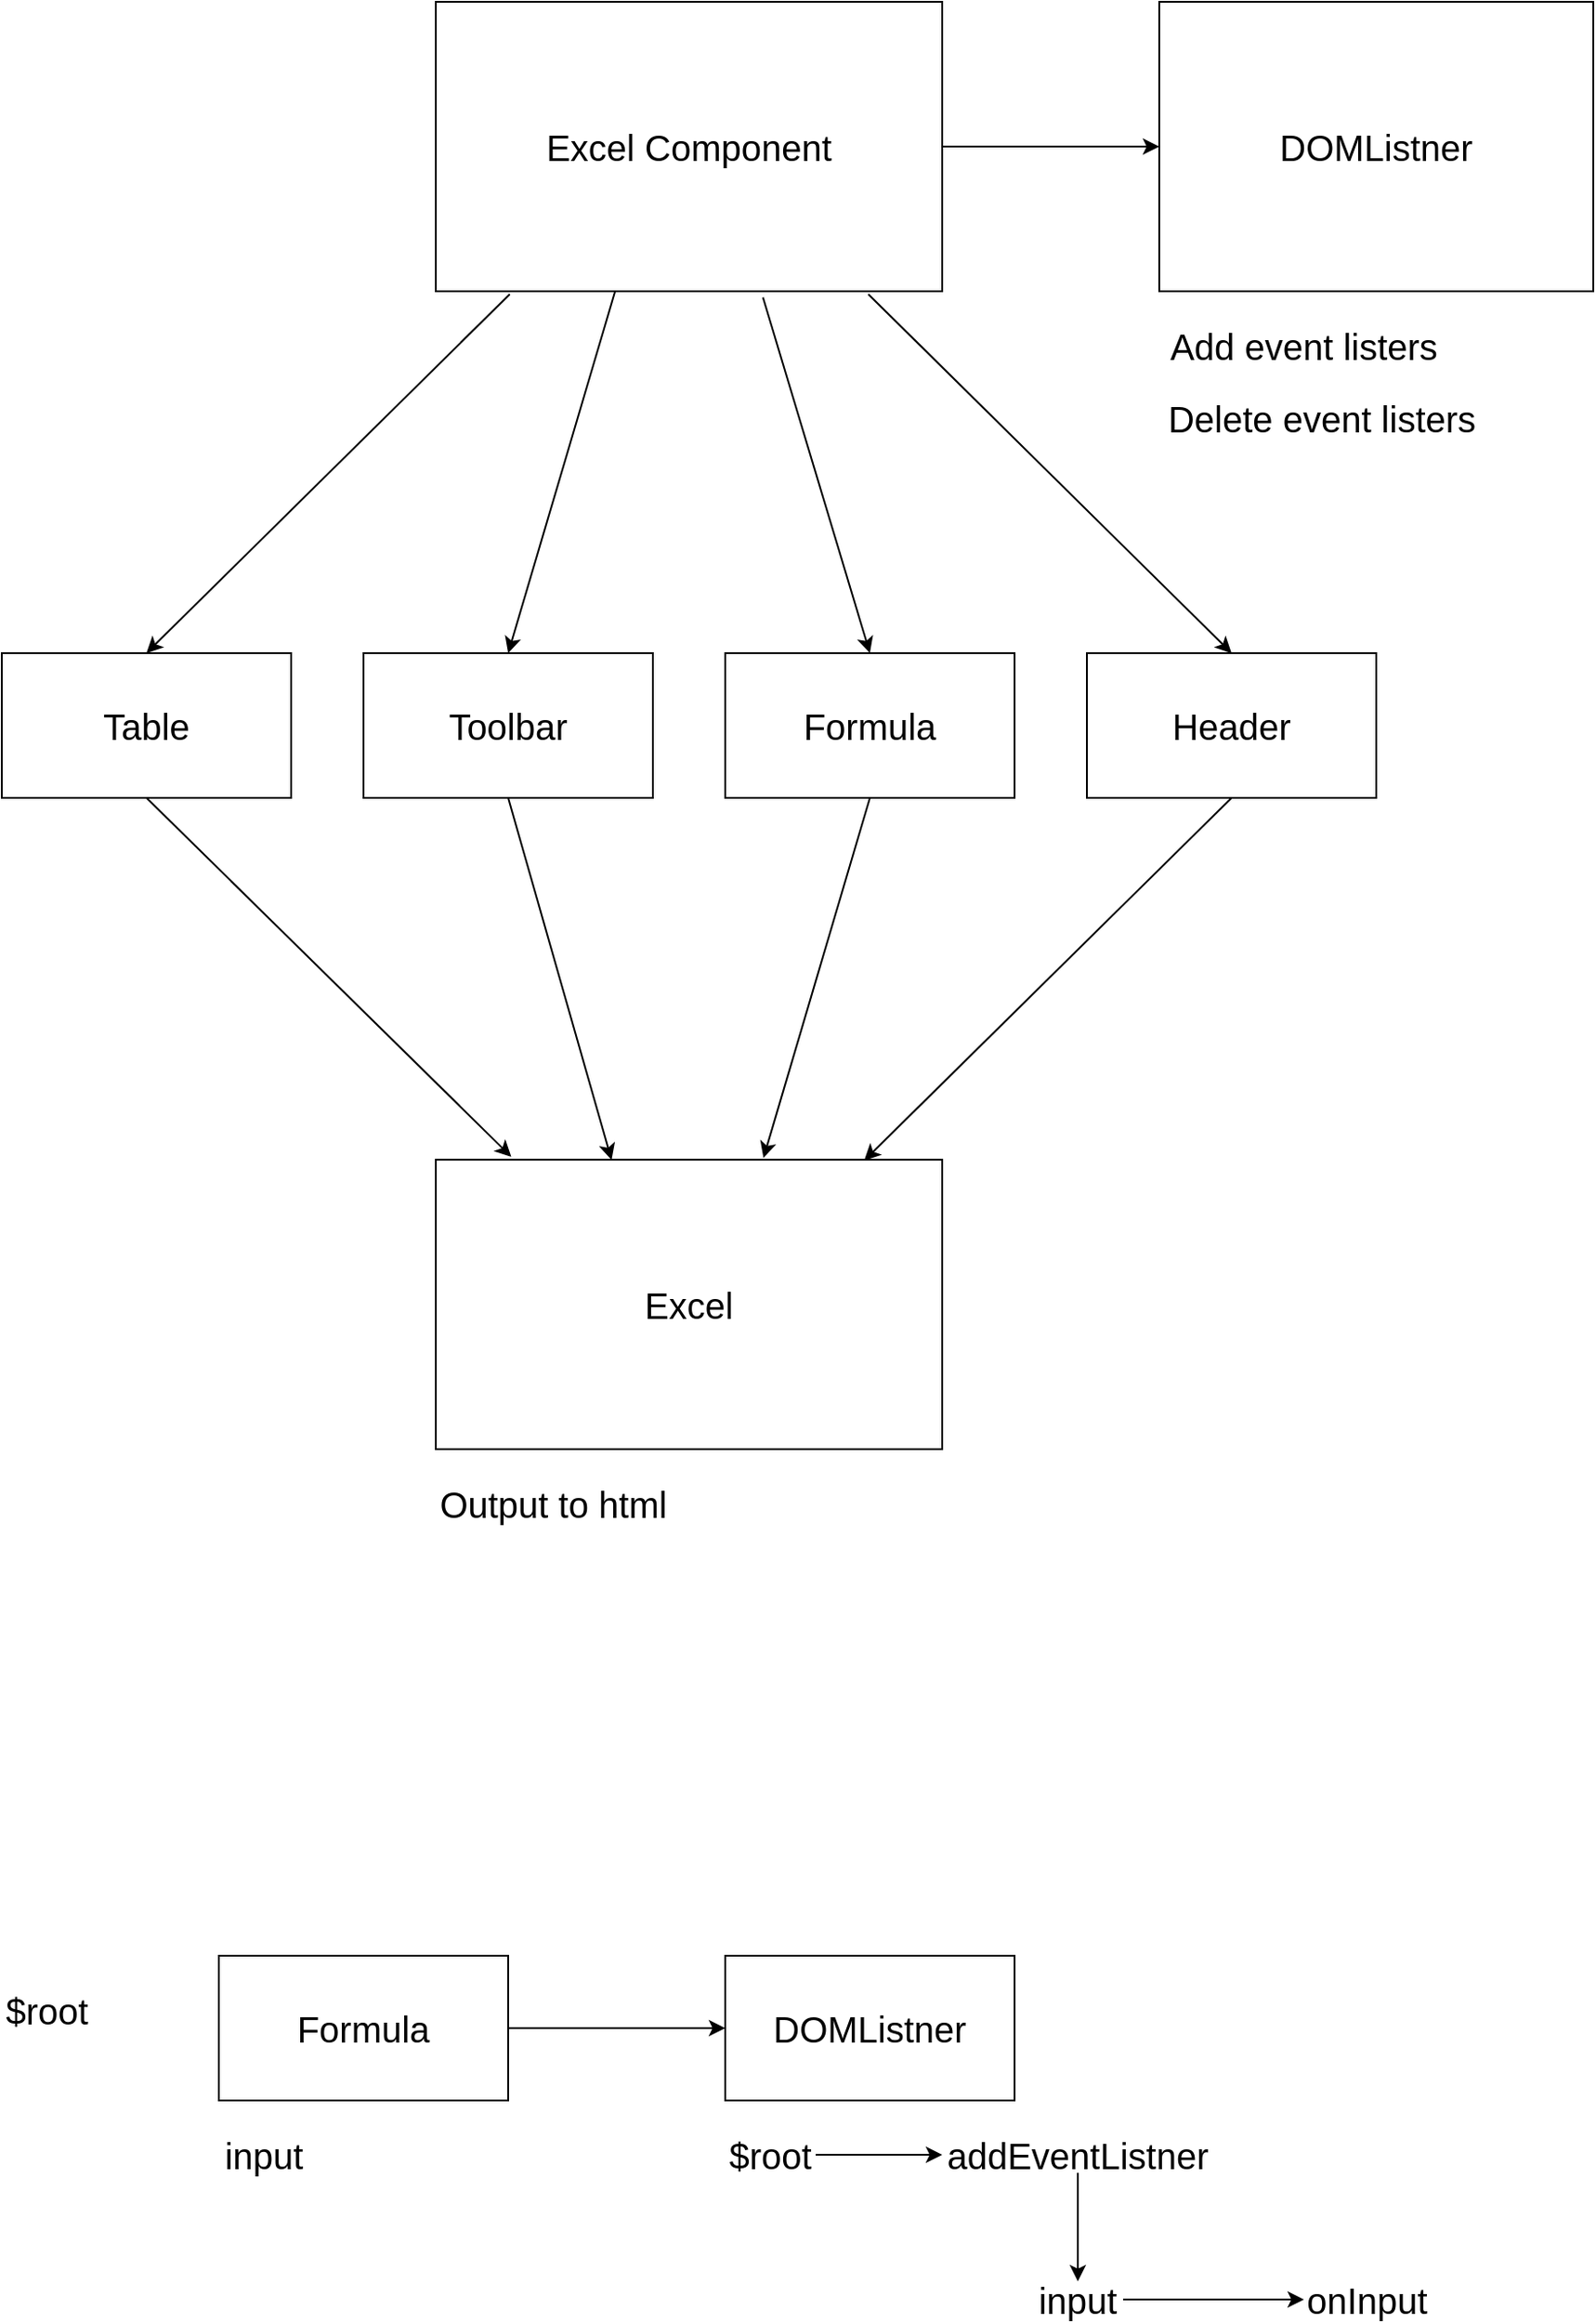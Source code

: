 <mxfile version="13.7.3" type="device"><diagram id="XtgQ4u1GXq4UKXGAlk9A" name="Page-1"><mxGraphModel dx="245" dy="487" grid="1" gridSize="10" guides="1" tooltips="1" connect="1" arrows="1" fold="1" page="1" pageScale="1" pageWidth="2339" pageHeight="3300" math="0" shadow="0"><root><mxCell id="0"/><mxCell id="1" parent="0"/><mxCell id="PpOUE2134Y5pFBVQ-RUj-1" value="Header" style="rounded=0;whiteSpace=wrap;html=1;fontSize=20;" parent="1" vertex="1"><mxGeometry x="640" y="440" width="160" height="80" as="geometry"/></mxCell><mxCell id="PpOUE2134Y5pFBVQ-RUj-2" value="Formula" style="rounded=0;whiteSpace=wrap;html=1;fontSize=20;" parent="1" vertex="1"><mxGeometry x="440" y="440" width="160" height="80" as="geometry"/></mxCell><mxCell id="PpOUE2134Y5pFBVQ-RUj-3" value="Toolbar" style="rounded=0;whiteSpace=wrap;html=1;strokeWidth=1;fontSize=20;" parent="1" vertex="1"><mxGeometry x="240" y="440" width="160" height="80" as="geometry"/></mxCell><mxCell id="PpOUE2134Y5pFBVQ-RUj-4" value="Table" style="rounded=0;whiteSpace=wrap;html=1;fontSize=20;" parent="1" vertex="1"><mxGeometry x="40" y="440" width="160" height="80" as="geometry"/></mxCell><mxCell id="PpOUE2134Y5pFBVQ-RUj-10" style="edgeStyle=orthogonalEdgeStyle;rounded=0;orthogonalLoop=1;jettySize=auto;html=1;exitX=1;exitY=0.5;exitDx=0;exitDy=0;entryX=0;entryY=0.5;entryDx=0;entryDy=0;fontSize=20;" parent="1" source="PpOUE2134Y5pFBVQ-RUj-6" target="PpOUE2134Y5pFBVQ-RUj-8" edge="1"><mxGeometry relative="1" as="geometry"/></mxCell><mxCell id="PpOUE2134Y5pFBVQ-RUj-6" value="Excel Component" style="rounded=0;whiteSpace=wrap;html=1;fontSize=20;" parent="1" vertex="1"><mxGeometry x="280" y="80" width="280" height="160" as="geometry"/></mxCell><mxCell id="PpOUE2134Y5pFBVQ-RUj-8" value="DOMListner" style="rounded=0;whiteSpace=wrap;html=1;fontSize=20;align=center;" parent="1" vertex="1"><mxGeometry x="680" y="80" width="240" height="160" as="geometry"/></mxCell><mxCell id="PpOUE2134Y5pFBVQ-RUj-11" value="Delete event listers" style="text;html=1;strokeColor=none;fillColor=none;align=center;verticalAlign=middle;whiteSpace=wrap;rounded=0;fontSize=20;" parent="1" vertex="1"><mxGeometry x="680" y="300" width="180" height="20" as="geometry"/></mxCell><mxCell id="PpOUE2134Y5pFBVQ-RUj-12" value="Add event listers" style="text;html=1;strokeColor=none;fillColor=none;align=center;verticalAlign=middle;whiteSpace=wrap;rounded=0;fontSize=20;" parent="1" vertex="1"><mxGeometry x="680" y="260" width="160" height="20" as="geometry"/></mxCell><mxCell id="PpOUE2134Y5pFBVQ-RUj-18" value="" style="endArrow=classic;html=1;fontSize=20;exitX=0.354;exitY=1;exitDx=0;exitDy=0;entryX=0.5;entryY=0;entryDx=0;entryDy=0;exitPerimeter=0;" parent="1" source="PpOUE2134Y5pFBVQ-RUj-6" target="PpOUE2134Y5pFBVQ-RUj-3" edge="1"><mxGeometry width="50" height="50" relative="1" as="geometry"><mxPoint x="250" y="310" as="sourcePoint"/><mxPoint x="300" y="260" as="targetPoint"/></mxGeometry></mxCell><mxCell id="PpOUE2134Y5pFBVQ-RUj-20" value="" style="endArrow=classic;html=1;fontSize=20;entryX=0.5;entryY=0;entryDx=0;entryDy=0;exitX=0.854;exitY=1.01;exitDx=0;exitDy=0;exitPerimeter=0;" parent="1" source="PpOUE2134Y5pFBVQ-RUj-6" target="PpOUE2134Y5pFBVQ-RUj-1" edge="1"><mxGeometry width="50" height="50" relative="1" as="geometry"><mxPoint x="380" y="310" as="sourcePoint"/><mxPoint x="430" y="260" as="targetPoint"/></mxGeometry></mxCell><mxCell id="PpOUE2134Y5pFBVQ-RUj-21" value="" style="endArrow=classic;html=1;fontSize=20;entryX=0.5;entryY=0;entryDx=0;entryDy=0;exitX=0.646;exitY=1.021;exitDx=0;exitDy=0;exitPerimeter=0;" parent="1" source="PpOUE2134Y5pFBVQ-RUj-6" target="PpOUE2134Y5pFBVQ-RUj-2" edge="1"><mxGeometry width="50" height="50" relative="1" as="geometry"><mxPoint x="410" y="250" as="sourcePoint"/><mxPoint x="310" y="390" as="targetPoint"/></mxGeometry></mxCell><mxCell id="PpOUE2134Y5pFBVQ-RUj-24" value="" style="endArrow=classic;html=1;fontSize=20;exitX=0.146;exitY=1.01;exitDx=0;exitDy=0;exitPerimeter=0;entryX=0.5;entryY=0;entryDx=0;entryDy=0;" parent="1" source="PpOUE2134Y5pFBVQ-RUj-6" target="PpOUE2134Y5pFBVQ-RUj-4" edge="1"><mxGeometry width="50" height="50" relative="1" as="geometry"><mxPoint x="210" y="340" as="sourcePoint"/><mxPoint x="260" y="290" as="targetPoint"/></mxGeometry></mxCell><mxCell id="PpOUE2134Y5pFBVQ-RUj-25" value="Excel" style="rounded=0;whiteSpace=wrap;html=1;strokeWidth=1;fontSize=20;align=center;" parent="1" vertex="1"><mxGeometry x="280" y="720" width="280" height="160" as="geometry"/></mxCell><mxCell id="PpOUE2134Y5pFBVQ-RUj-26" value="" style="endArrow=classic;html=1;fontSize=20;exitX=0.5;exitY=1;exitDx=0;exitDy=0;entryX=0.149;entryY=-0.01;entryDx=0;entryDy=0;entryPerimeter=0;" parent="1" source="PpOUE2134Y5pFBVQ-RUj-4" target="PpOUE2134Y5pFBVQ-RUj-25" edge="1"><mxGeometry width="50" height="50" relative="1" as="geometry"><mxPoint x="190" y="730" as="sourcePoint"/><mxPoint x="240" y="680" as="targetPoint"/></mxGeometry></mxCell><mxCell id="PpOUE2134Y5pFBVQ-RUj-27" value="" style="endArrow=classic;html=1;fontSize=20;exitX=0.5;exitY=1;exitDx=0;exitDy=0;entryX=0.347;entryY=0.001;entryDx=0;entryDy=0;entryPerimeter=0;" parent="1" source="PpOUE2134Y5pFBVQ-RUj-3" target="PpOUE2134Y5pFBVQ-RUj-25" edge="1"><mxGeometry width="50" height="50" relative="1" as="geometry"><mxPoint x="350" y="670" as="sourcePoint"/><mxPoint x="400" y="620" as="targetPoint"/></mxGeometry></mxCell><mxCell id="PpOUE2134Y5pFBVQ-RUj-28" value="" style="endArrow=classic;html=1;fontSize=20;exitX=0.5;exitY=1;exitDx=0;exitDy=0;entryX=0.647;entryY=-0.006;entryDx=0;entryDy=0;entryPerimeter=0;" parent="1" source="PpOUE2134Y5pFBVQ-RUj-2" target="PpOUE2134Y5pFBVQ-RUj-25" edge="1"><mxGeometry width="50" height="50" relative="1" as="geometry"><mxPoint x="430" y="690" as="sourcePoint"/><mxPoint x="480" y="640" as="targetPoint"/></mxGeometry></mxCell><mxCell id="PpOUE2134Y5pFBVQ-RUj-29" value="" style="endArrow=classic;html=1;fontSize=20;exitX=0.5;exitY=1;exitDx=0;exitDy=0;entryX=0.846;entryY=0.003;entryDx=0;entryDy=0;entryPerimeter=0;" parent="1" source="PpOUE2134Y5pFBVQ-RUj-1" target="PpOUE2134Y5pFBVQ-RUj-25" edge="1"><mxGeometry width="50" height="50" relative="1" as="geometry"><mxPoint x="560" y="690" as="sourcePoint"/><mxPoint x="610" y="640" as="targetPoint"/></mxGeometry></mxCell><mxCell id="PpOUE2134Y5pFBVQ-RUj-30" value="Output to html" style="text;html=1;strokeColor=none;fillColor=none;align=center;verticalAlign=middle;whiteSpace=wrap;rounded=0;fontSize=20;" parent="1" vertex="1"><mxGeometry x="280" y="900" width="130" height="20" as="geometry"/></mxCell><mxCell id="Y78hOzRXy0AihE1NnfdV-1" value="Formula" style="rounded=0;whiteSpace=wrap;html=1;fontSize=20;" vertex="1" parent="1"><mxGeometry x="160" y="1160" width="160" height="80" as="geometry"/></mxCell><mxCell id="Y78hOzRXy0AihE1NnfdV-2" value="input" style="text;html=1;strokeColor=none;fillColor=none;align=center;verticalAlign=middle;whiteSpace=wrap;rounded=0;fontSize=20;" vertex="1" parent="1"><mxGeometry x="160" y="1260" width="50" height="20" as="geometry"/></mxCell><mxCell id="Y78hOzRXy0AihE1NnfdV-3" value="DOMListner" style="rounded=0;whiteSpace=wrap;html=1;fontSize=20;" vertex="1" parent="1"><mxGeometry x="440" y="1160" width="160" height="80" as="geometry"/></mxCell><mxCell id="Y78hOzRXy0AihE1NnfdV-4" value="" style="endArrow=classic;html=1;fontSize=20;exitX=1;exitY=0.5;exitDx=0;exitDy=0;entryX=0;entryY=0.5;entryDx=0;entryDy=0;" edge="1" parent="1" source="Y78hOzRXy0AihE1NnfdV-1" target="Y78hOzRXy0AihE1NnfdV-3"><mxGeometry width="50" height="50" relative="1" as="geometry"><mxPoint x="320" y="1250" as="sourcePoint"/><mxPoint x="370" y="1200" as="targetPoint"/></mxGeometry></mxCell><mxCell id="Y78hOzRXy0AihE1NnfdV-5" value="$root" style="text;html=1;strokeColor=none;fillColor=none;align=center;verticalAlign=middle;whiteSpace=wrap;rounded=0;fontSize=20;" vertex="1" parent="1"><mxGeometry x="40" y="1180" width="50" height="20" as="geometry"/></mxCell><mxCell id="Y78hOzRXy0AihE1NnfdV-6" value="$root" style="text;html=1;strokeColor=none;fillColor=none;align=center;verticalAlign=middle;whiteSpace=wrap;rounded=0;fontSize=20;" vertex="1" parent="1"><mxGeometry x="440" y="1260" width="50" height="20" as="geometry"/></mxCell><mxCell id="Y78hOzRXy0AihE1NnfdV-7" value="addEventListner" style="text;html=1;strokeColor=none;fillColor=none;align=center;verticalAlign=middle;whiteSpace=wrap;rounded=0;fontSize=20;" vertex="1" parent="1"><mxGeometry x="560" y="1260" width="150" height="20" as="geometry"/></mxCell><mxCell id="Y78hOzRXy0AihE1NnfdV-9" value="" style="endArrow=classic;html=1;fontSize=20;exitX=1;exitY=0.5;exitDx=0;exitDy=0;entryX=0;entryY=0.5;entryDx=0;entryDy=0;" edge="1" parent="1" source="Y78hOzRXy0AihE1NnfdV-6" target="Y78hOzRXy0AihE1NnfdV-7"><mxGeometry width="50" height="50" relative="1" as="geometry"><mxPoint x="500" y="1350" as="sourcePoint"/><mxPoint x="550" y="1300" as="targetPoint"/></mxGeometry></mxCell><mxCell id="Y78hOzRXy0AihE1NnfdV-10" value="input" style="text;html=1;strokeColor=none;fillColor=none;align=center;verticalAlign=middle;whiteSpace=wrap;rounded=0;fontSize=20;" vertex="1" parent="1"><mxGeometry x="610" y="1340" width="50" height="20" as="geometry"/></mxCell><mxCell id="Y78hOzRXy0AihE1NnfdV-11" value="" style="endArrow=classic;html=1;fontSize=20;exitX=0.5;exitY=1;exitDx=0;exitDy=0;entryX=0.5;entryY=0;entryDx=0;entryDy=0;" edge="1" parent="1" source="Y78hOzRXy0AihE1NnfdV-7" target="Y78hOzRXy0AihE1NnfdV-10"><mxGeometry width="50" height="50" relative="1" as="geometry"><mxPoint x="600" y="1350" as="sourcePoint"/><mxPoint x="650" y="1300" as="targetPoint"/></mxGeometry></mxCell><mxCell id="Y78hOzRXy0AihE1NnfdV-12" value="onInput" style="text;html=1;strokeColor=none;fillColor=none;align=center;verticalAlign=middle;whiteSpace=wrap;rounded=0;fontSize=20;" vertex="1" parent="1"><mxGeometry x="760" y="1340" width="70" height="20" as="geometry"/></mxCell><mxCell id="Y78hOzRXy0AihE1NnfdV-14" value="" style="endArrow=classic;html=1;fontSize=20;exitX=1;exitY=0.5;exitDx=0;exitDy=0;entryX=0;entryY=0.5;entryDx=0;entryDy=0;" edge="1" parent="1" source="Y78hOzRXy0AihE1NnfdV-10" target="Y78hOzRXy0AihE1NnfdV-12"><mxGeometry width="50" height="50" relative="1" as="geometry"><mxPoint x="670" y="1410" as="sourcePoint"/><mxPoint x="720" y="1360" as="targetPoint"/></mxGeometry></mxCell></root></mxGraphModel></diagram></mxfile>